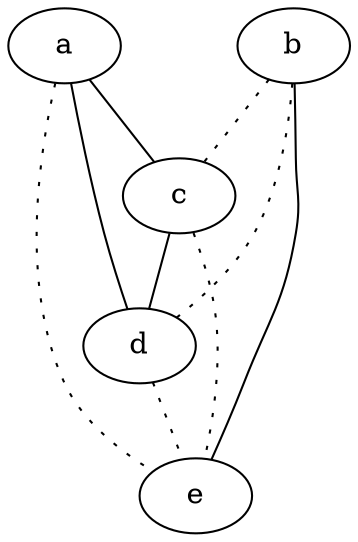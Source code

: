 graph {
a -- c;
a -- d;
a -- e [style=dotted];
b -- c [style=dotted];
b -- d [style=dotted];
b -- e;
c -- d;
c -- e [style=dotted];
d -- e [style=dotted];
}
